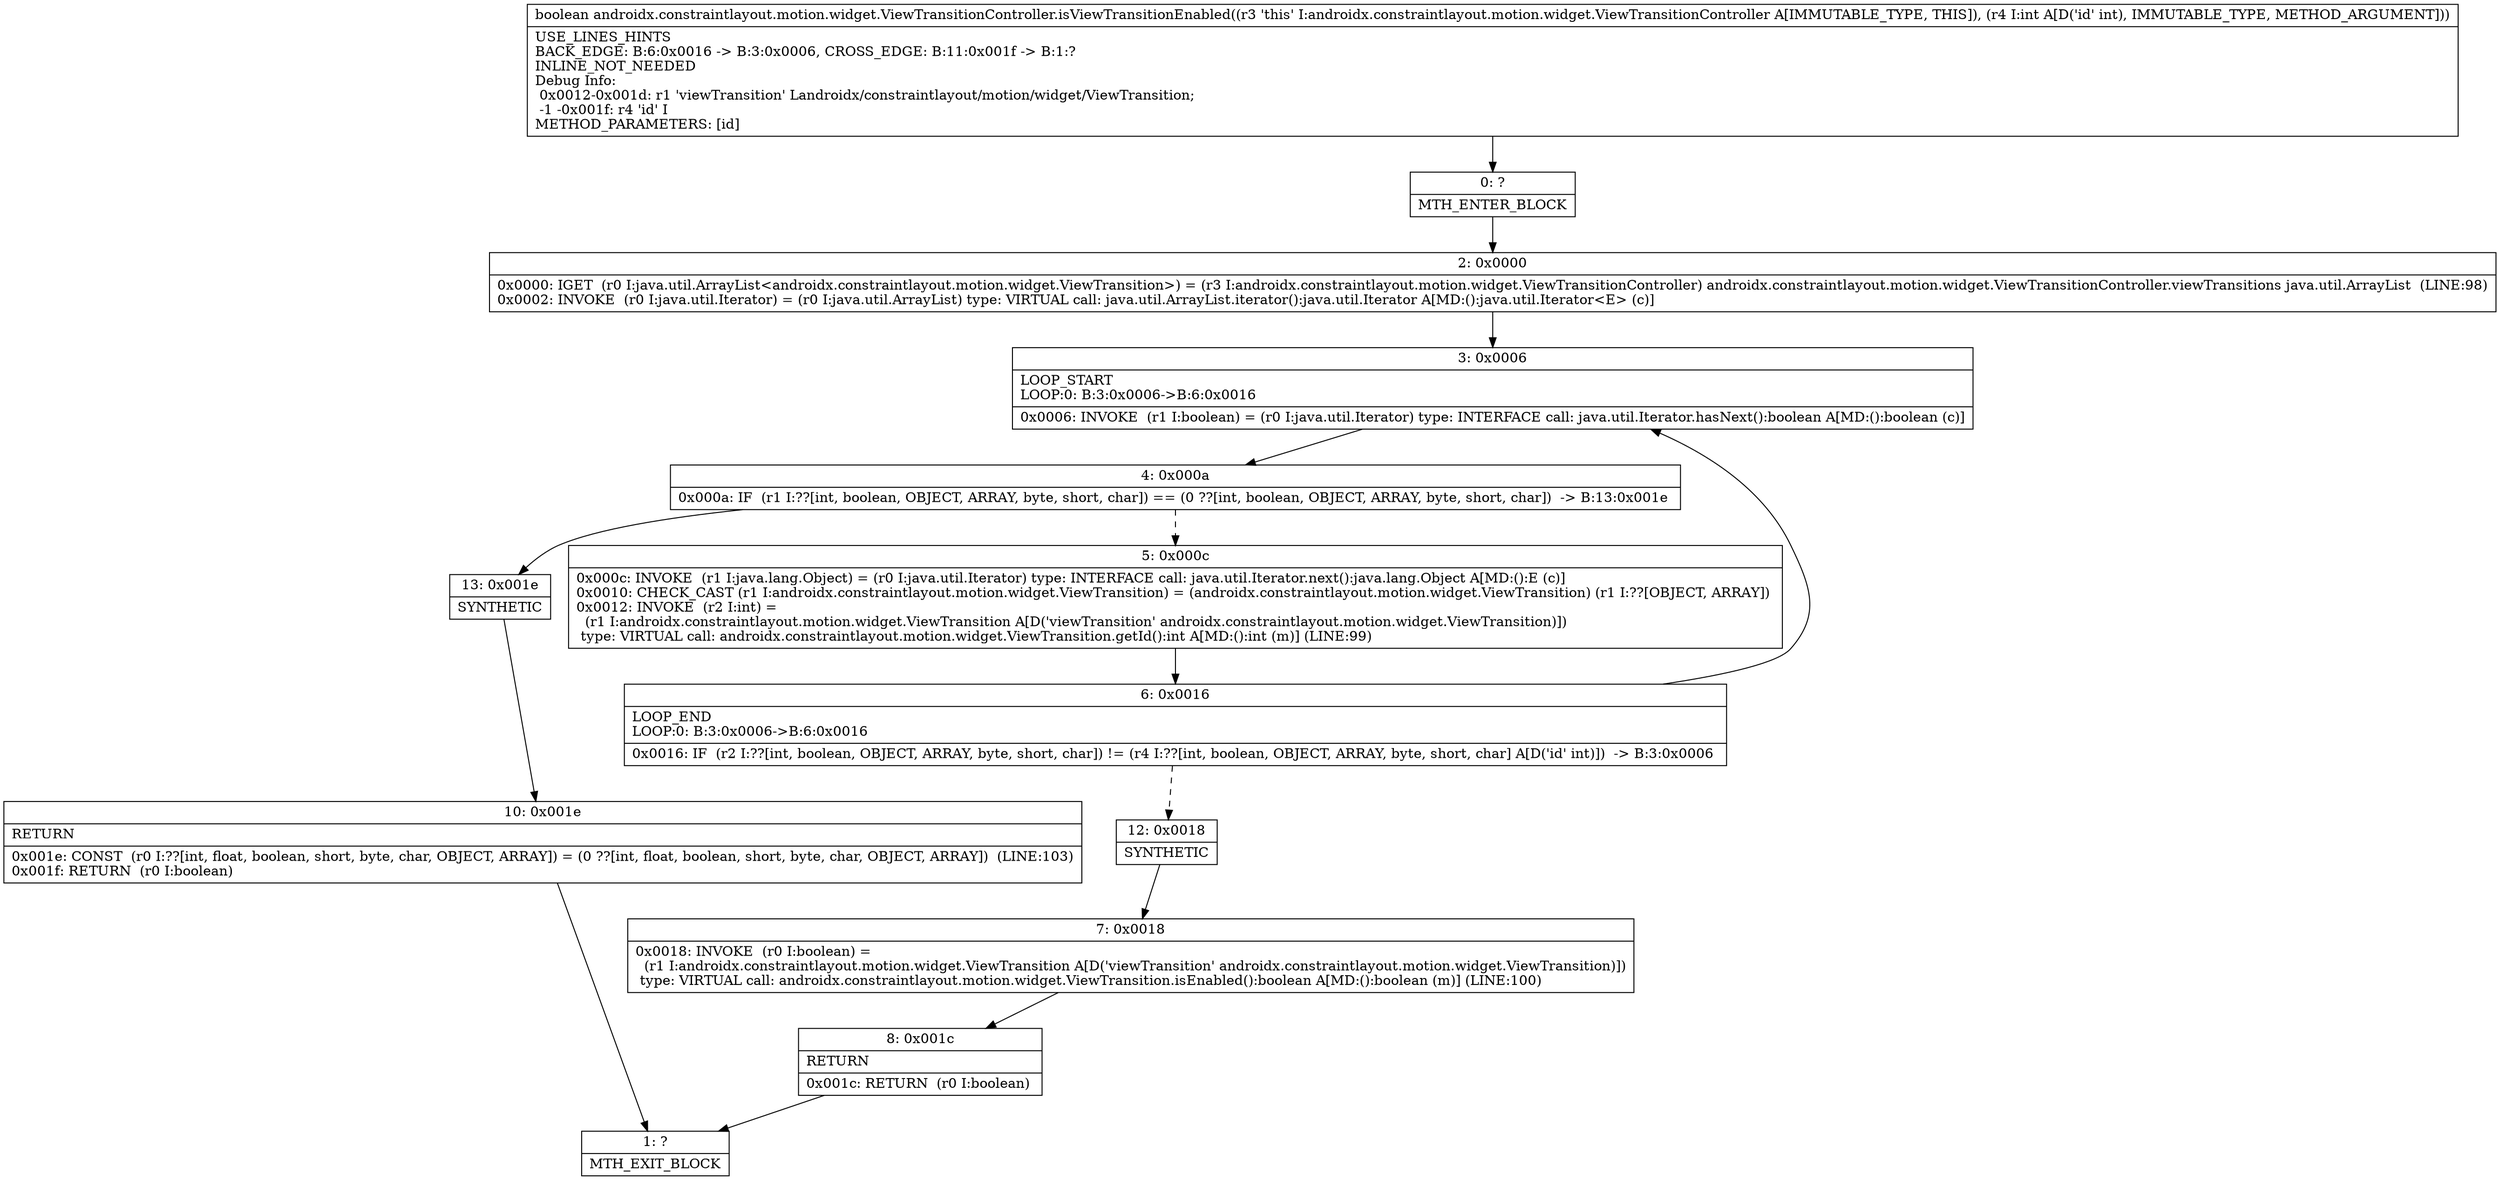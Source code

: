 digraph "CFG forandroidx.constraintlayout.motion.widget.ViewTransitionController.isViewTransitionEnabled(I)Z" {
Node_0 [shape=record,label="{0\:\ ?|MTH_ENTER_BLOCK\l}"];
Node_2 [shape=record,label="{2\:\ 0x0000|0x0000: IGET  (r0 I:java.util.ArrayList\<androidx.constraintlayout.motion.widget.ViewTransition\>) = (r3 I:androidx.constraintlayout.motion.widget.ViewTransitionController) androidx.constraintlayout.motion.widget.ViewTransitionController.viewTransitions java.util.ArrayList  (LINE:98)\l0x0002: INVOKE  (r0 I:java.util.Iterator) = (r0 I:java.util.ArrayList) type: VIRTUAL call: java.util.ArrayList.iterator():java.util.Iterator A[MD:():java.util.Iterator\<E\> (c)]\l}"];
Node_3 [shape=record,label="{3\:\ 0x0006|LOOP_START\lLOOP:0: B:3:0x0006\-\>B:6:0x0016\l|0x0006: INVOKE  (r1 I:boolean) = (r0 I:java.util.Iterator) type: INTERFACE call: java.util.Iterator.hasNext():boolean A[MD:():boolean (c)]\l}"];
Node_4 [shape=record,label="{4\:\ 0x000a|0x000a: IF  (r1 I:??[int, boolean, OBJECT, ARRAY, byte, short, char]) == (0 ??[int, boolean, OBJECT, ARRAY, byte, short, char])  \-\> B:13:0x001e \l}"];
Node_5 [shape=record,label="{5\:\ 0x000c|0x000c: INVOKE  (r1 I:java.lang.Object) = (r0 I:java.util.Iterator) type: INTERFACE call: java.util.Iterator.next():java.lang.Object A[MD:():E (c)]\l0x0010: CHECK_CAST (r1 I:androidx.constraintlayout.motion.widget.ViewTransition) = (androidx.constraintlayout.motion.widget.ViewTransition) (r1 I:??[OBJECT, ARRAY]) \l0x0012: INVOKE  (r2 I:int) = \l  (r1 I:androidx.constraintlayout.motion.widget.ViewTransition A[D('viewTransition' androidx.constraintlayout.motion.widget.ViewTransition)])\l type: VIRTUAL call: androidx.constraintlayout.motion.widget.ViewTransition.getId():int A[MD:():int (m)] (LINE:99)\l}"];
Node_6 [shape=record,label="{6\:\ 0x0016|LOOP_END\lLOOP:0: B:3:0x0006\-\>B:6:0x0016\l|0x0016: IF  (r2 I:??[int, boolean, OBJECT, ARRAY, byte, short, char]) != (r4 I:??[int, boolean, OBJECT, ARRAY, byte, short, char] A[D('id' int)])  \-\> B:3:0x0006 \l}"];
Node_12 [shape=record,label="{12\:\ 0x0018|SYNTHETIC\l}"];
Node_7 [shape=record,label="{7\:\ 0x0018|0x0018: INVOKE  (r0 I:boolean) = \l  (r1 I:androidx.constraintlayout.motion.widget.ViewTransition A[D('viewTransition' androidx.constraintlayout.motion.widget.ViewTransition)])\l type: VIRTUAL call: androidx.constraintlayout.motion.widget.ViewTransition.isEnabled():boolean A[MD:():boolean (m)] (LINE:100)\l}"];
Node_8 [shape=record,label="{8\:\ 0x001c|RETURN\l|0x001c: RETURN  (r0 I:boolean) \l}"];
Node_1 [shape=record,label="{1\:\ ?|MTH_EXIT_BLOCK\l}"];
Node_13 [shape=record,label="{13\:\ 0x001e|SYNTHETIC\l}"];
Node_10 [shape=record,label="{10\:\ 0x001e|RETURN\l|0x001e: CONST  (r0 I:??[int, float, boolean, short, byte, char, OBJECT, ARRAY]) = (0 ??[int, float, boolean, short, byte, char, OBJECT, ARRAY])  (LINE:103)\l0x001f: RETURN  (r0 I:boolean) \l}"];
MethodNode[shape=record,label="{boolean androidx.constraintlayout.motion.widget.ViewTransitionController.isViewTransitionEnabled((r3 'this' I:androidx.constraintlayout.motion.widget.ViewTransitionController A[IMMUTABLE_TYPE, THIS]), (r4 I:int A[D('id' int), IMMUTABLE_TYPE, METHOD_ARGUMENT]))  | USE_LINES_HINTS\lBACK_EDGE: B:6:0x0016 \-\> B:3:0x0006, CROSS_EDGE: B:11:0x001f \-\> B:1:?\lINLINE_NOT_NEEDED\lDebug Info:\l  0x0012\-0x001d: r1 'viewTransition' Landroidx\/constraintlayout\/motion\/widget\/ViewTransition;\l  \-1 \-0x001f: r4 'id' I\lMETHOD_PARAMETERS: [id]\l}"];
MethodNode -> Node_0;Node_0 -> Node_2;
Node_2 -> Node_3;
Node_3 -> Node_4;
Node_4 -> Node_5[style=dashed];
Node_4 -> Node_13;
Node_5 -> Node_6;
Node_6 -> Node_3;
Node_6 -> Node_12[style=dashed];
Node_12 -> Node_7;
Node_7 -> Node_8;
Node_8 -> Node_1;
Node_13 -> Node_10;
Node_10 -> Node_1;
}

